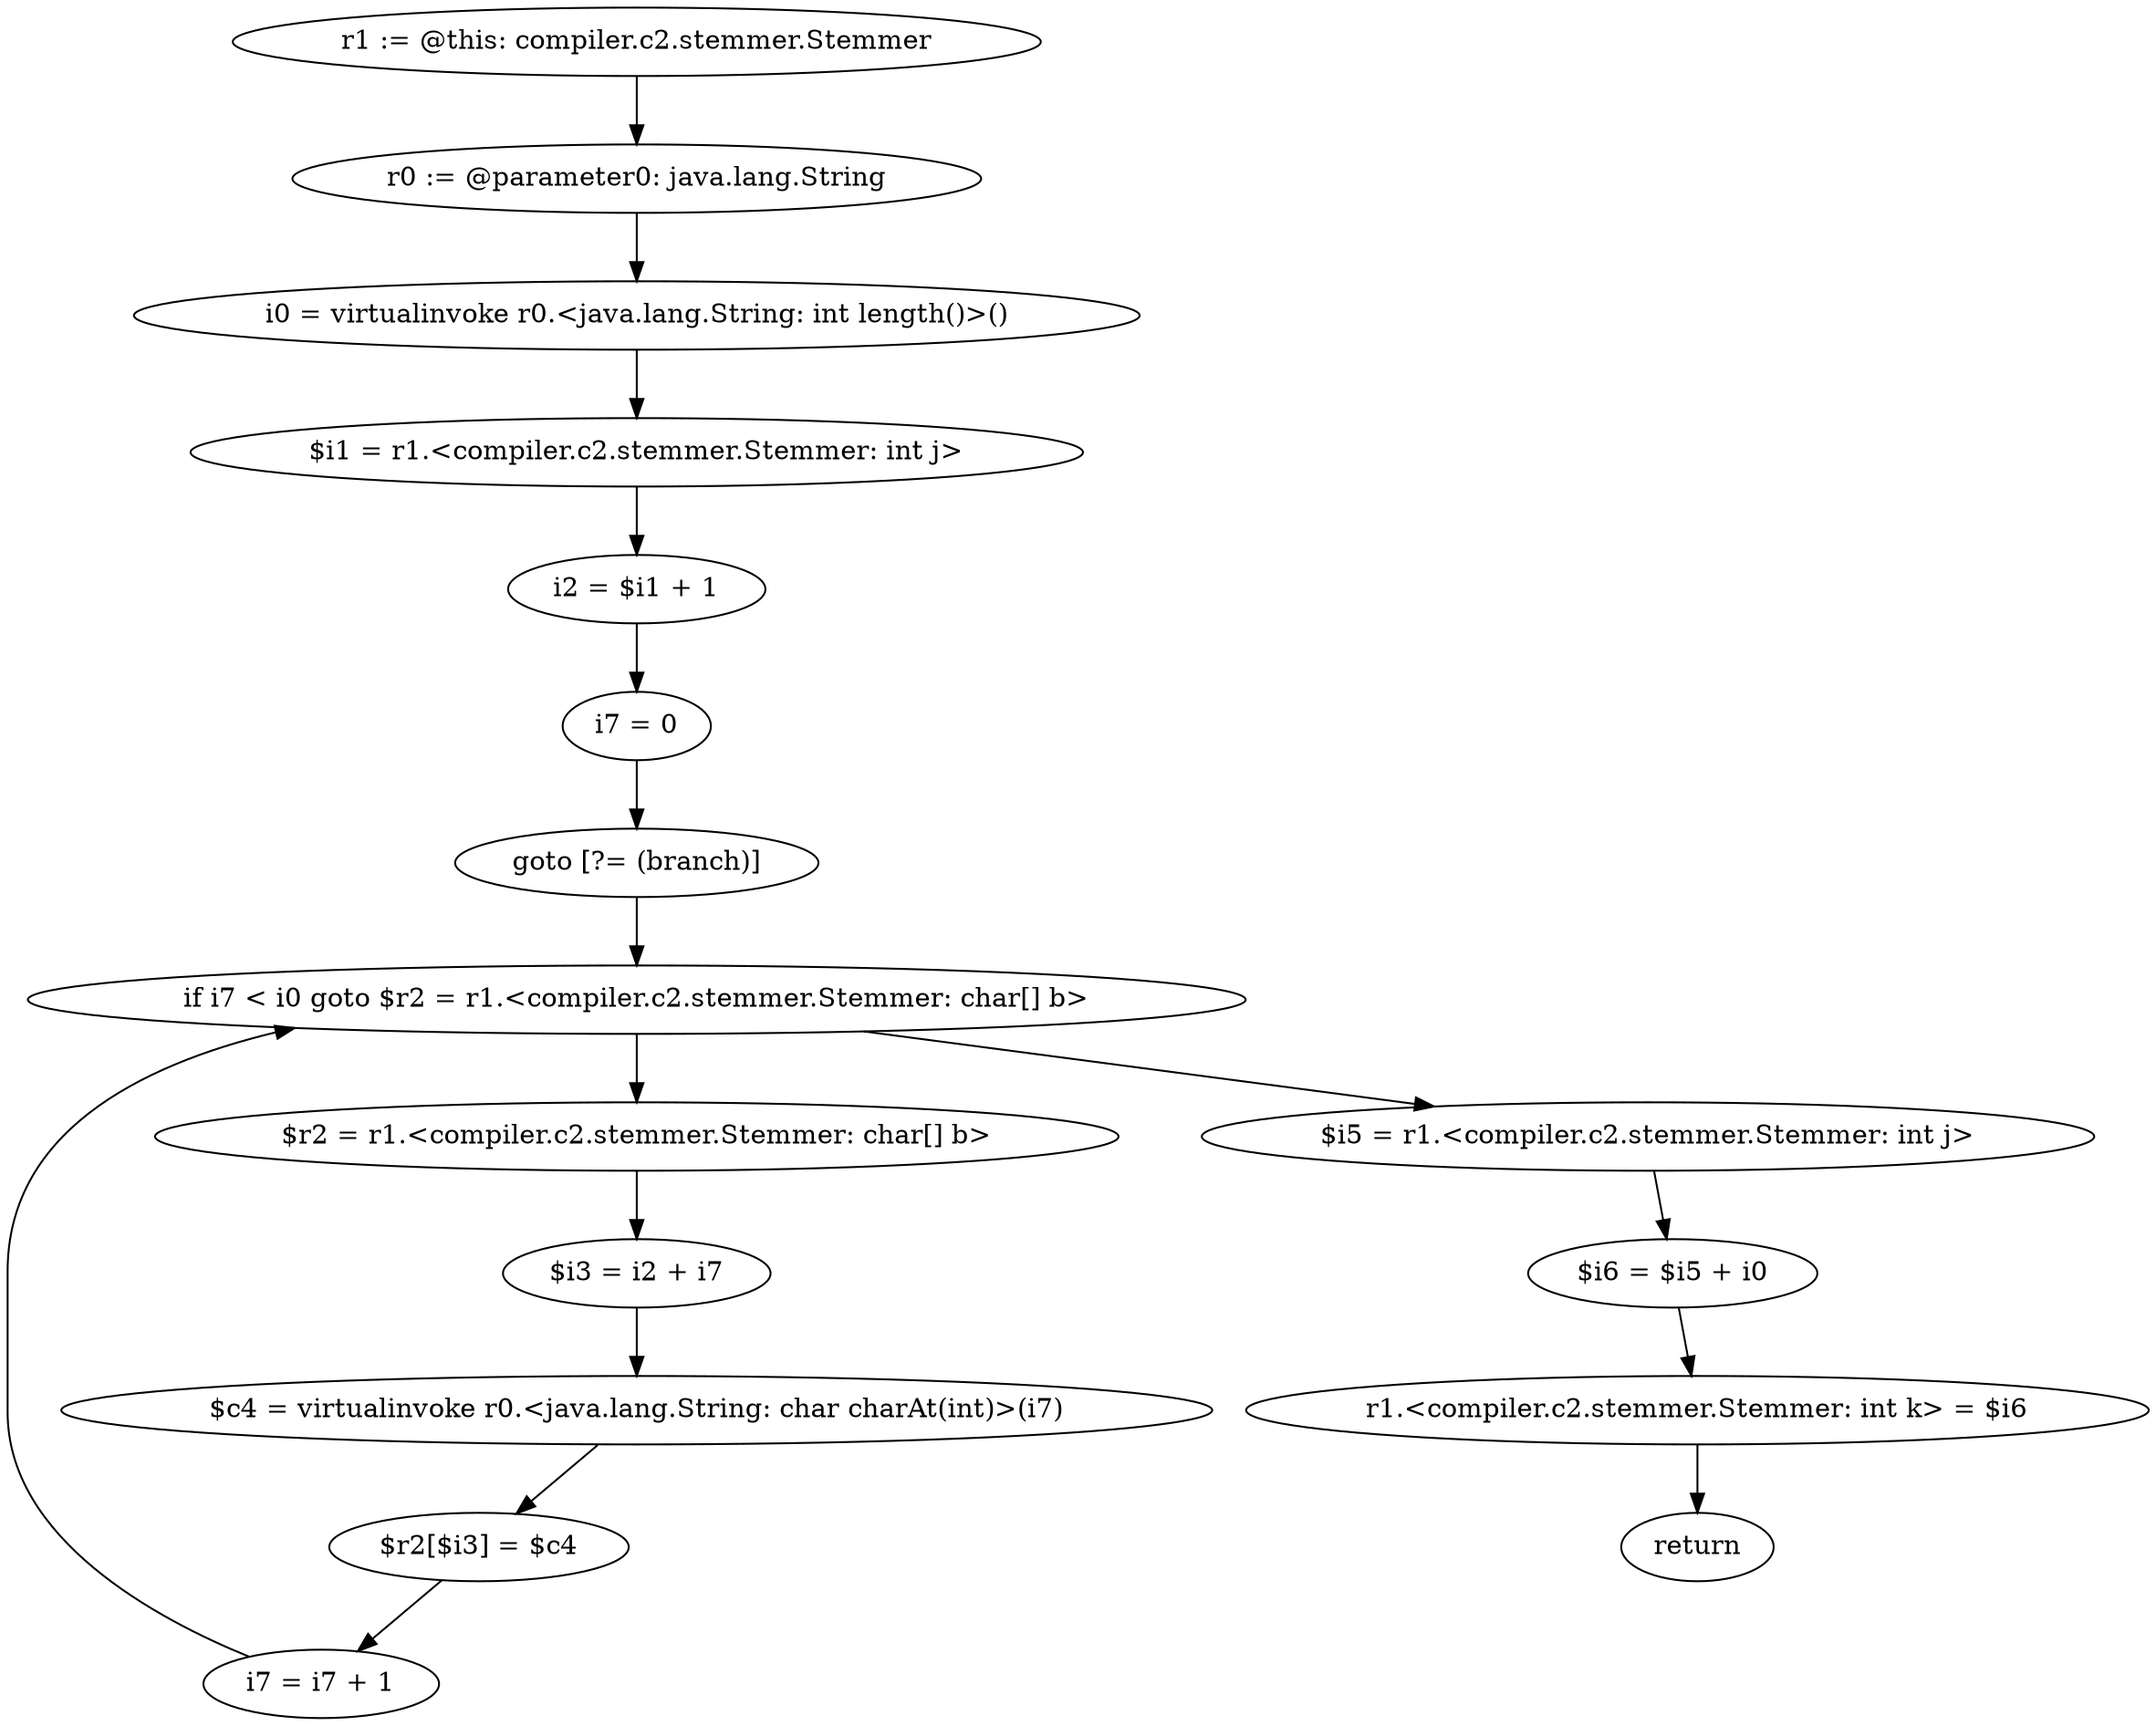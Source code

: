 digraph "unitGraph" {
    "r1 := @this: compiler.c2.stemmer.Stemmer"
    "r0 := @parameter0: java.lang.String"
    "i0 = virtualinvoke r0.<java.lang.String: int length()>()"
    "$i1 = r1.<compiler.c2.stemmer.Stemmer: int j>"
    "i2 = $i1 + 1"
    "i7 = 0"
    "goto [?= (branch)]"
    "$r2 = r1.<compiler.c2.stemmer.Stemmer: char[] b>"
    "$i3 = i2 + i7"
    "$c4 = virtualinvoke r0.<java.lang.String: char charAt(int)>(i7)"
    "$r2[$i3] = $c4"
    "i7 = i7 + 1"
    "if i7 < i0 goto $r2 = r1.<compiler.c2.stemmer.Stemmer: char[] b>"
    "$i5 = r1.<compiler.c2.stemmer.Stemmer: int j>"
    "$i6 = $i5 + i0"
    "r1.<compiler.c2.stemmer.Stemmer: int k> = $i6"
    "return"
    "r1 := @this: compiler.c2.stemmer.Stemmer"->"r0 := @parameter0: java.lang.String";
    "r0 := @parameter0: java.lang.String"->"i0 = virtualinvoke r0.<java.lang.String: int length()>()";
    "i0 = virtualinvoke r0.<java.lang.String: int length()>()"->"$i1 = r1.<compiler.c2.stemmer.Stemmer: int j>";
    "$i1 = r1.<compiler.c2.stemmer.Stemmer: int j>"->"i2 = $i1 + 1";
    "i2 = $i1 + 1"->"i7 = 0";
    "i7 = 0"->"goto [?= (branch)]";
    "goto [?= (branch)]"->"if i7 < i0 goto $r2 = r1.<compiler.c2.stemmer.Stemmer: char[] b>";
    "$r2 = r1.<compiler.c2.stemmer.Stemmer: char[] b>"->"$i3 = i2 + i7";
    "$i3 = i2 + i7"->"$c4 = virtualinvoke r0.<java.lang.String: char charAt(int)>(i7)";
    "$c4 = virtualinvoke r0.<java.lang.String: char charAt(int)>(i7)"->"$r2[$i3] = $c4";
    "$r2[$i3] = $c4"->"i7 = i7 + 1";
    "i7 = i7 + 1"->"if i7 < i0 goto $r2 = r1.<compiler.c2.stemmer.Stemmer: char[] b>";
    "if i7 < i0 goto $r2 = r1.<compiler.c2.stemmer.Stemmer: char[] b>"->"$i5 = r1.<compiler.c2.stemmer.Stemmer: int j>";
    "if i7 < i0 goto $r2 = r1.<compiler.c2.stemmer.Stemmer: char[] b>"->"$r2 = r1.<compiler.c2.stemmer.Stemmer: char[] b>";
    "$i5 = r1.<compiler.c2.stemmer.Stemmer: int j>"->"$i6 = $i5 + i0";
    "$i6 = $i5 + i0"->"r1.<compiler.c2.stemmer.Stemmer: int k> = $i6";
    "r1.<compiler.c2.stemmer.Stemmer: int k> = $i6"->"return";
}

